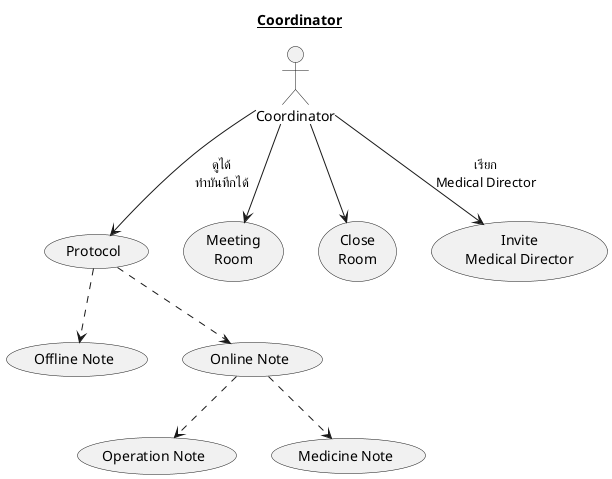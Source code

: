 @startuml
Title __Coordinator__
  :Coordinator: as Coordinator

  usecase (Protocol) as Protocol
  usecase (Offline Note) as Offline
  usecase (Online Note) as Online
  usecase (Operation Note) as Ops
  usecase (Medicine Note) as Med
  Protocol ..> Offline
  Protocol ..> Online
  Online ..> Ops
  Online ..> Med

  usecase (Meeting\nRoom) as MeetingRoom
  usecase (Close\nRoom) as CloseRoom
  usecase (Invite\nMedical Director) as InviteMD

  Coordinator --> MeetingRoom
  Coordinator --> CloseRoom
  Coordinator --> Protocol : ดูได้\nทำบันทึกได้
  Coordinator --> InviteMD : เรียก\nMedical Director

@enduml
